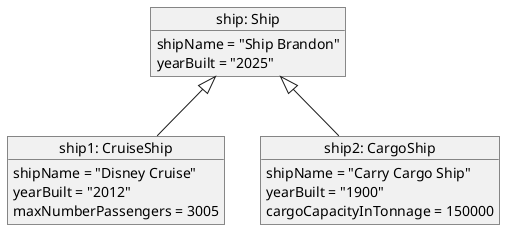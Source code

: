 @startuml
'https://plantuml.com/object-diagram


object "ship: Ship" as ship{
    shipName = "Ship Brandon"
    yearBuilt = "2025"
}

object "ship1: CruiseShip" as ship1{
    shipName = "Disney Cruise"
    yearBuilt = "2012"
    maxNumberPassengers = 3005
}

object "ship2: CargoShip" as ship2 {
    shipName = "Carry Cargo Ship"
    yearBuilt = "1900"
    cargoCapacityInTonnage = 150000
}

ship <|-- ship1
ship <|-- ship2

@enduml
